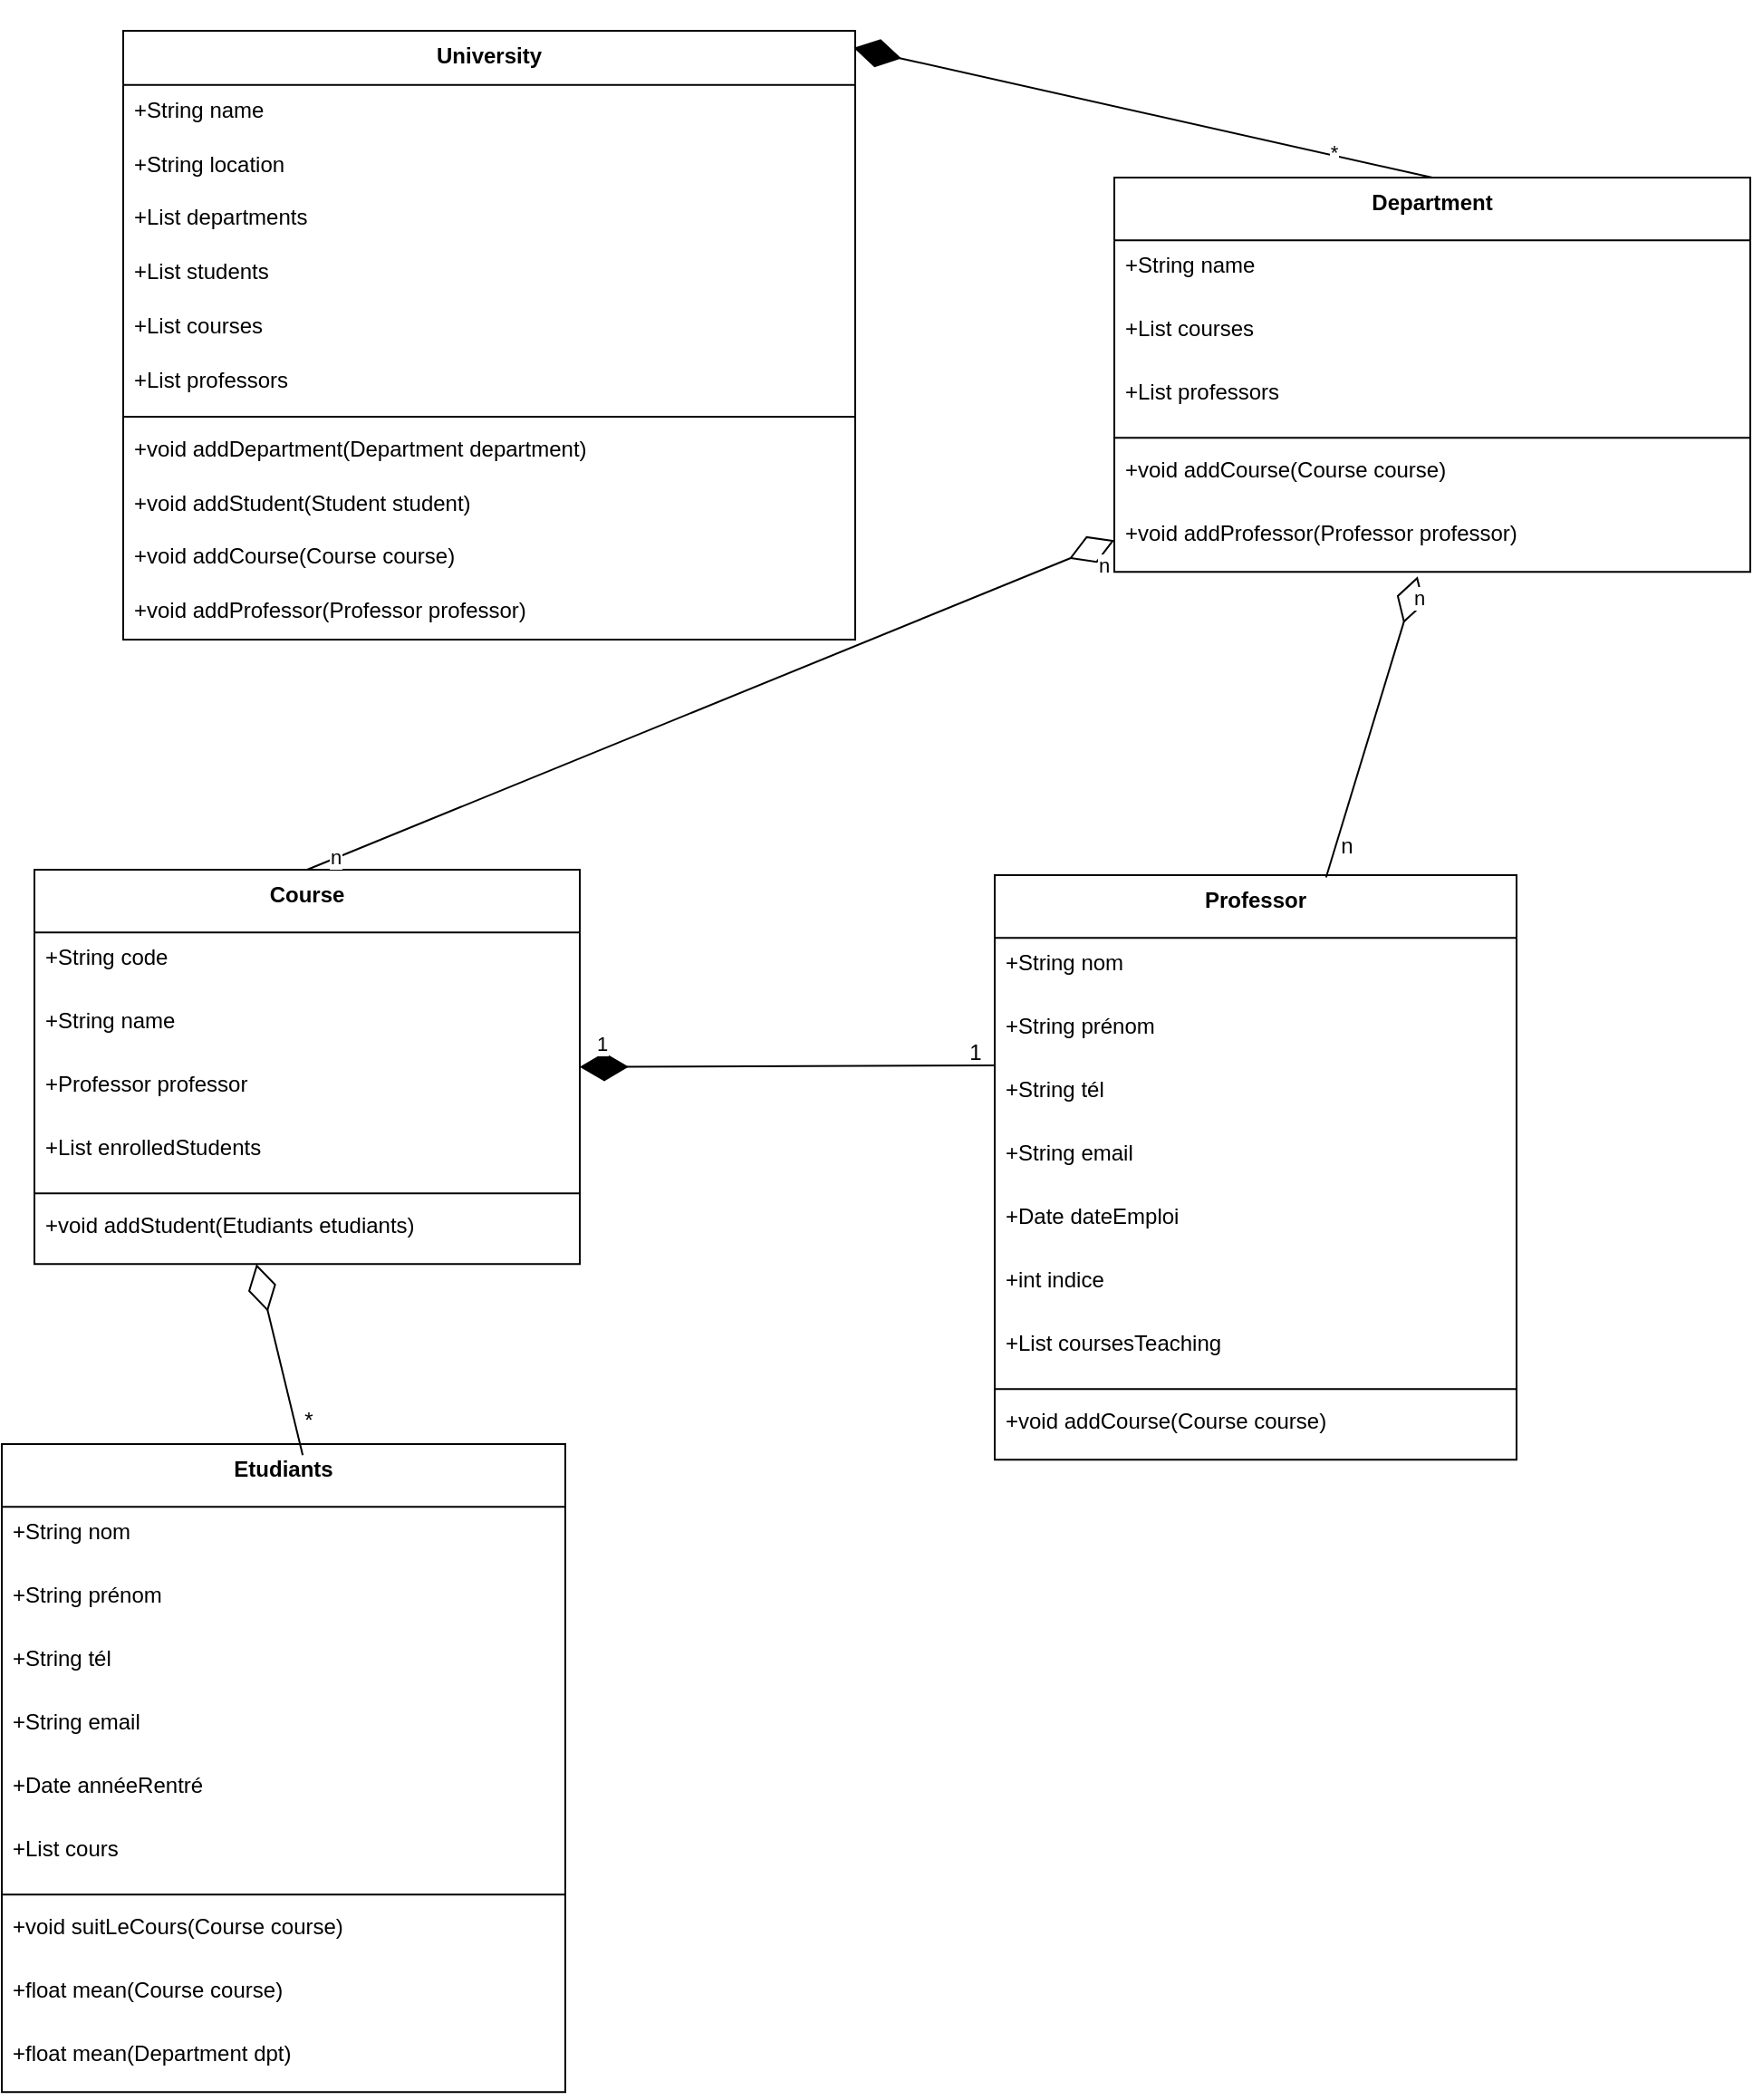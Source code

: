 <mxfile version="26.0.13" pages="2">
  <diagram name="Exo1" id="sPfNh4zAbn_uebSEmswL">
    <mxGraphModel dx="1050" dy="1385" grid="0" gridSize="10" guides="1" tooltips="1" connect="1" arrows="1" fold="1" page="1" pageScale="1" pageWidth="1169" pageHeight="827" background="none" math="0" shadow="0">
      <root>
        <mxCell id="0" />
        <mxCell id="1" parent="0" />
        <mxCell id="2" value="University" style="swimlane;fontStyle=1;align=center;verticalAlign=top;childLayout=stackLayout;horizontal=1;startSize=29.818;horizontalStack=0;resizeParent=1;resizeParentMax=0;resizeLast=0;collapsible=0;marginBottom=0;" parent="1" vertex="1">
          <mxGeometry x="137" y="8" width="404" height="336" as="geometry" />
        </mxCell>
        <mxCell id="3" value="+String name" style="text;strokeColor=none;fillColor=none;align=left;verticalAlign=top;spacingLeft=4;spacingRight=4;overflow=hidden;rotatable=0;points=[[0,0.5],[1,0.5]];portConstraint=eastwest;" parent="2" vertex="1">
          <mxGeometry y="30" width="404" height="30" as="geometry" />
        </mxCell>
        <mxCell id="4" value="+String location" style="text;strokeColor=none;fillColor=none;align=left;verticalAlign=top;spacingLeft=4;spacingRight=4;overflow=hidden;rotatable=0;points=[[0,0.5],[1,0.5]];portConstraint=eastwest;" parent="2" vertex="1">
          <mxGeometry y="60" width="404" height="30" as="geometry" />
        </mxCell>
        <mxCell id="5" value="+List departments" style="text;strokeColor=none;fillColor=none;align=left;verticalAlign=top;spacingLeft=4;spacingRight=4;overflow=hidden;rotatable=0;points=[[0,0.5],[1,0.5]];portConstraint=eastwest;" parent="2" vertex="1">
          <mxGeometry y="89" width="404" height="30" as="geometry" />
        </mxCell>
        <mxCell id="6" value="+List students" style="text;strokeColor=none;fillColor=none;align=left;verticalAlign=top;spacingLeft=4;spacingRight=4;overflow=hidden;rotatable=0;points=[[0,0.5],[1,0.5]];portConstraint=eastwest;" parent="2" vertex="1">
          <mxGeometry y="119" width="404" height="30" as="geometry" />
        </mxCell>
        <mxCell id="7" value="+List courses" style="text;strokeColor=none;fillColor=none;align=left;verticalAlign=top;spacingLeft=4;spacingRight=4;overflow=hidden;rotatable=0;points=[[0,0.5],[1,0.5]];portConstraint=eastwest;" parent="2" vertex="1">
          <mxGeometry y="149" width="404" height="30" as="geometry" />
        </mxCell>
        <mxCell id="8" value="+List professors" style="text;strokeColor=none;fillColor=none;align=left;verticalAlign=top;spacingLeft=4;spacingRight=4;overflow=hidden;rotatable=0;points=[[0,0.5],[1,0.5]];portConstraint=eastwest;" parent="2" vertex="1">
          <mxGeometry y="179" width="404" height="30" as="geometry" />
        </mxCell>
        <mxCell id="9" style="line;strokeWidth=1;fillColor=none;align=left;verticalAlign=middle;spacingTop=-1;spacingLeft=3;spacingRight=3;rotatable=0;labelPosition=right;points=[];portConstraint=eastwest;strokeColor=inherit;" parent="2" vertex="1">
          <mxGeometry y="209" width="404" height="8" as="geometry" />
        </mxCell>
        <mxCell id="10" value="+void addDepartment(Department department)" style="text;strokeColor=none;fillColor=none;align=left;verticalAlign=top;spacingLeft=4;spacingRight=4;overflow=hidden;rotatable=0;points=[[0,0.5],[1,0.5]];portConstraint=eastwest;" parent="2" vertex="1">
          <mxGeometry y="217" width="404" height="30" as="geometry" />
        </mxCell>
        <mxCell id="11" value="+void addStudent(Student student)" style="text;strokeColor=none;fillColor=none;align=left;verticalAlign=top;spacingLeft=4;spacingRight=4;overflow=hidden;rotatable=0;points=[[0,0.5],[1,0.5]];portConstraint=eastwest;" parent="2" vertex="1">
          <mxGeometry y="247" width="404" height="30" as="geometry" />
        </mxCell>
        <mxCell id="12" value="+void addCourse(Course course)" style="text;strokeColor=none;fillColor=none;align=left;verticalAlign=top;spacingLeft=4;spacingRight=4;overflow=hidden;rotatable=0;points=[[0,0.5],[1,0.5]];portConstraint=eastwest;" parent="2" vertex="1">
          <mxGeometry y="276" width="404" height="30" as="geometry" />
        </mxCell>
        <mxCell id="13" value="+void addProfessor(Professor professor)" style="text;strokeColor=none;fillColor=none;align=left;verticalAlign=top;spacingLeft=4;spacingRight=4;overflow=hidden;rotatable=0;points=[[0,0.5],[1,0.5]];portConstraint=eastwest;" parent="2" vertex="1">
          <mxGeometry y="306" width="404" height="30" as="geometry" />
        </mxCell>
        <mxCell id="14" value="Department" style="swimlane;fontStyle=1;align=center;verticalAlign=top;childLayout=stackLayout;horizontal=1;startSize=34.667;horizontalStack=0;resizeParent=1;resizeParentMax=0;resizeLast=0;collapsible=0;marginBottom=0;" parent="1" vertex="1">
          <mxGeometry x="684" y="89" width="351" height="217.667" as="geometry" />
        </mxCell>
        <mxCell id="15" value="+String name" style="text;strokeColor=none;fillColor=none;align=left;verticalAlign=top;spacingLeft=4;spacingRight=4;overflow=hidden;rotatable=0;points=[[0,0.5],[1,0.5]];portConstraint=eastwest;" parent="14" vertex="1">
          <mxGeometry y="34.667" width="351" height="35" as="geometry" />
        </mxCell>
        <mxCell id="16" value="+List courses" style="text;strokeColor=none;fillColor=none;align=left;verticalAlign=top;spacingLeft=4;spacingRight=4;overflow=hidden;rotatable=0;points=[[0,0.5],[1,0.5]];portConstraint=eastwest;" parent="14" vertex="1">
          <mxGeometry y="69.667" width="351" height="35" as="geometry" />
        </mxCell>
        <mxCell id="17" value="+List professors" style="text;strokeColor=none;fillColor=none;align=left;verticalAlign=top;spacingLeft=4;spacingRight=4;overflow=hidden;rotatable=0;points=[[0,0.5],[1,0.5]];portConstraint=eastwest;" parent="14" vertex="1">
          <mxGeometry y="104.667" width="351" height="35" as="geometry" />
        </mxCell>
        <mxCell id="18" style="line;strokeWidth=1;fillColor=none;align=left;verticalAlign=middle;spacingTop=-1;spacingLeft=3;spacingRight=3;rotatable=0;labelPosition=right;points=[];portConstraint=eastwest;strokeColor=inherit;" parent="14" vertex="1">
          <mxGeometry y="139.667" width="351" height="8" as="geometry" />
        </mxCell>
        <mxCell id="19" value="+void addCourse(Course course)" style="text;strokeColor=none;fillColor=none;align=left;verticalAlign=top;spacingLeft=4;spacingRight=4;overflow=hidden;rotatable=0;points=[[0,0.5],[1,0.5]];portConstraint=eastwest;" parent="14" vertex="1">
          <mxGeometry y="147.667" width="351" height="35" as="geometry" />
        </mxCell>
        <mxCell id="20" value="+void addProfessor(Professor professor)" style="text;strokeColor=none;fillColor=none;align=left;verticalAlign=top;spacingLeft=4;spacingRight=4;overflow=hidden;rotatable=0;points=[[0,0.5],[1,0.5]];portConstraint=eastwest;" parent="14" vertex="1">
          <mxGeometry y="182.667" width="351" height="35" as="geometry" />
        </mxCell>
        <mxCell id="21" value="Etudiants" style="swimlane;fontStyle=1;align=center;verticalAlign=top;childLayout=stackLayout;horizontal=1;startSize=34.667;horizontalStack=0;resizeParent=1;resizeParentMax=0;resizeLast=0;collapsible=0;marginBottom=0;" parent="1" vertex="1">
          <mxGeometry x="70" y="788" width="311" height="357.667" as="geometry" />
        </mxCell>
        <mxCell id="23" value="+String nom" style="text;strokeColor=none;fillColor=none;align=left;verticalAlign=top;spacingLeft=4;spacingRight=4;overflow=hidden;rotatable=0;points=[[0,0.5],[1,0.5]];portConstraint=eastwest;" parent="21" vertex="1">
          <mxGeometry y="34.667" width="311" height="35" as="geometry" />
        </mxCell>
        <mxCell id="4Jwu04VnnkNLEaOXxAYS-69" value="+String prénom" style="text;strokeColor=none;fillColor=none;align=left;verticalAlign=top;spacingLeft=4;spacingRight=4;overflow=hidden;rotatable=0;points=[[0,0.5],[1,0.5]];portConstraint=eastwest;" vertex="1" parent="21">
          <mxGeometry y="69.667" width="311" height="35" as="geometry" />
        </mxCell>
        <mxCell id="4Jwu04VnnkNLEaOXxAYS-70" value="+String tél" style="text;strokeColor=none;fillColor=none;align=left;verticalAlign=top;spacingLeft=4;spacingRight=4;overflow=hidden;rotatable=0;points=[[0,0.5],[1,0.5]];portConstraint=eastwest;" vertex="1" parent="21">
          <mxGeometry y="104.667" width="311" height="35" as="geometry" />
        </mxCell>
        <mxCell id="24" value="+String email" style="text;strokeColor=none;fillColor=none;align=left;verticalAlign=top;spacingLeft=4;spacingRight=4;overflow=hidden;rotatable=0;points=[[0,0.5],[1,0.5]];portConstraint=eastwest;" parent="21" vertex="1">
          <mxGeometry y="139.667" width="311" height="35" as="geometry" />
        </mxCell>
        <mxCell id="4Jwu04VnnkNLEaOXxAYS-71" value="+Date annéeRentré" style="text;strokeColor=none;fillColor=none;align=left;verticalAlign=top;spacingLeft=4;spacingRight=4;overflow=hidden;rotatable=0;points=[[0,0.5],[1,0.5]];portConstraint=eastwest;" vertex="1" parent="21">
          <mxGeometry y="174.667" width="311" height="35" as="geometry" />
        </mxCell>
        <mxCell id="25" value="+List cours" style="text;strokeColor=none;fillColor=none;align=left;verticalAlign=top;spacingLeft=4;spacingRight=4;overflow=hidden;rotatable=0;points=[[0,0.5],[1,0.5]];portConstraint=eastwest;" parent="21" vertex="1">
          <mxGeometry y="209.667" width="311" height="35" as="geometry" />
        </mxCell>
        <mxCell id="26" style="line;strokeWidth=1;fillColor=none;align=left;verticalAlign=middle;spacingTop=-1;spacingLeft=3;spacingRight=3;rotatable=0;labelPosition=right;points=[];portConstraint=eastwest;strokeColor=inherit;" parent="21" vertex="1">
          <mxGeometry y="244.667" width="311" height="8" as="geometry" />
        </mxCell>
        <mxCell id="27" value="+void suitLeCours(Course course)" style="text;strokeColor=none;fillColor=none;align=left;verticalAlign=top;spacingLeft=4;spacingRight=4;overflow=hidden;rotatable=0;points=[[0,0.5],[1,0.5]];portConstraint=eastwest;" parent="21" vertex="1">
          <mxGeometry y="252.667" width="311" height="35" as="geometry" />
        </mxCell>
        <mxCell id="4Jwu04VnnkNLEaOXxAYS-67" value="+float mean(Course course)" style="text;strokeColor=none;fillColor=none;align=left;verticalAlign=top;spacingLeft=4;spacingRight=4;overflow=hidden;rotatable=0;points=[[0,0.5],[1,0.5]];portConstraint=eastwest;" vertex="1" parent="21">
          <mxGeometry y="287.667" width="311" height="35" as="geometry" />
        </mxCell>
        <mxCell id="4Jwu04VnnkNLEaOXxAYS-68" value="+float mean(Department dpt)" style="text;strokeColor=none;fillColor=none;align=left;verticalAlign=top;spacingLeft=4;spacingRight=4;overflow=hidden;rotatable=0;points=[[0,0.5],[1,0.5]];portConstraint=eastwest;" vertex="1" parent="21">
          <mxGeometry y="322.667" width="311" height="35" as="geometry" />
        </mxCell>
        <mxCell id="28" value="Course" style="swimlane;fontStyle=1;align=center;verticalAlign=top;childLayout=stackLayout;horizontal=1;startSize=34.667;horizontalStack=0;resizeParent=1;resizeParentMax=0;resizeLast=0;collapsible=0;marginBottom=0;" parent="1" vertex="1">
          <mxGeometry x="88" y="471" width="301" height="217.667" as="geometry" />
        </mxCell>
        <mxCell id="29" value="+String code" style="text;strokeColor=none;fillColor=none;align=left;verticalAlign=top;spacingLeft=4;spacingRight=4;overflow=hidden;rotatable=0;points=[[0,0.5],[1,0.5]];portConstraint=eastwest;" parent="28" vertex="1">
          <mxGeometry y="34.667" width="301" height="35" as="geometry" />
        </mxCell>
        <mxCell id="30" value="+String name" style="text;strokeColor=none;fillColor=none;align=left;verticalAlign=top;spacingLeft=4;spacingRight=4;overflow=hidden;rotatable=0;points=[[0,0.5],[1,0.5]];portConstraint=eastwest;" parent="28" vertex="1">
          <mxGeometry y="69.667" width="301" height="35" as="geometry" />
        </mxCell>
        <mxCell id="31" value="+Professor professor" style="text;strokeColor=none;fillColor=none;align=left;verticalAlign=top;spacingLeft=4;spacingRight=4;overflow=hidden;rotatable=0;points=[[0,0.5],[1,0.5]];portConstraint=eastwest;" parent="28" vertex="1">
          <mxGeometry y="104.667" width="301" height="35" as="geometry" />
        </mxCell>
        <mxCell id="32" value="+List enrolledStudents" style="text;strokeColor=none;fillColor=none;align=left;verticalAlign=top;spacingLeft=4;spacingRight=4;overflow=hidden;rotatable=0;points=[[0,0.5],[1,0.5]];portConstraint=eastwest;" parent="28" vertex="1">
          <mxGeometry y="139.667" width="301" height="35" as="geometry" />
        </mxCell>
        <mxCell id="33" style="line;strokeWidth=1;fillColor=none;align=left;verticalAlign=middle;spacingTop=-1;spacingLeft=3;spacingRight=3;rotatable=0;labelPosition=right;points=[];portConstraint=eastwest;strokeColor=inherit;" parent="28" vertex="1">
          <mxGeometry y="174.667" width="301" height="8" as="geometry" />
        </mxCell>
        <mxCell id="34" value="+void addStudent(Etudiants etudiants)" style="text;strokeColor=none;fillColor=none;align=left;verticalAlign=top;spacingLeft=4;spacingRight=4;overflow=hidden;rotatable=0;points=[[0,0.5],[1,0.5]];portConstraint=eastwest;" parent="28" vertex="1">
          <mxGeometry y="182.667" width="301" height="35" as="geometry" />
        </mxCell>
        <mxCell id="35" value="Professor" style="swimlane;fontStyle=1;align=center;verticalAlign=top;childLayout=stackLayout;horizontal=1;startSize=34.667;horizontalStack=0;resizeParent=1;resizeParentMax=0;resizeLast=0;collapsible=0;marginBottom=0;" parent="1" vertex="1">
          <mxGeometry x="618" y="474" width="288" height="322.667" as="geometry" />
        </mxCell>
        <mxCell id="36" value="+String nom" style="text;strokeColor=none;fillColor=none;align=left;verticalAlign=top;spacingLeft=4;spacingRight=4;overflow=hidden;rotatable=0;points=[[0,0.5],[1,0.5]];portConstraint=eastwest;" parent="35" vertex="1">
          <mxGeometry y="34.667" width="288" height="35" as="geometry" />
        </mxCell>
        <mxCell id="37" value="+String prénom" style="text;strokeColor=none;fillColor=none;align=left;verticalAlign=top;spacingLeft=4;spacingRight=4;overflow=hidden;rotatable=0;points=[[0,0.5],[1,0.5]];portConstraint=eastwest;" parent="35" vertex="1">
          <mxGeometry y="69.667" width="288" height="35" as="geometry" />
        </mxCell>
        <mxCell id="4Jwu04VnnkNLEaOXxAYS-72" value="+String tél" style="text;strokeColor=none;fillColor=none;align=left;verticalAlign=top;spacingLeft=4;spacingRight=4;overflow=hidden;rotatable=0;points=[[0,0.5],[1,0.5]];portConstraint=eastwest;" vertex="1" parent="35">
          <mxGeometry y="104.667" width="288" height="35" as="geometry" />
        </mxCell>
        <mxCell id="4Jwu04VnnkNLEaOXxAYS-73" value="+String email" style="text;strokeColor=none;fillColor=none;align=left;verticalAlign=top;spacingLeft=4;spacingRight=4;overflow=hidden;rotatable=0;points=[[0,0.5],[1,0.5]];portConstraint=eastwest;" vertex="1" parent="35">
          <mxGeometry y="139.667" width="288" height="35" as="geometry" />
        </mxCell>
        <mxCell id="4Jwu04VnnkNLEaOXxAYS-74" value="+Date dateEmploi" style="text;strokeColor=none;fillColor=none;align=left;verticalAlign=top;spacingLeft=4;spacingRight=4;overflow=hidden;rotatable=0;points=[[0,0.5],[1,0.5]];portConstraint=eastwest;" vertex="1" parent="35">
          <mxGeometry y="174.667" width="288" height="35" as="geometry" />
        </mxCell>
        <mxCell id="38" value="+int indice" style="text;strokeColor=none;fillColor=none;align=left;verticalAlign=top;spacingLeft=4;spacingRight=4;overflow=hidden;rotatable=0;points=[[0,0.5],[1,0.5]];portConstraint=eastwest;" parent="35" vertex="1">
          <mxGeometry y="209.667" width="288" height="35" as="geometry" />
        </mxCell>
        <mxCell id="39" value="+List coursesTeaching" style="text;strokeColor=none;fillColor=none;align=left;verticalAlign=top;spacingLeft=4;spacingRight=4;overflow=hidden;rotatable=0;points=[[0,0.5],[1,0.5]];portConstraint=eastwest;" parent="35" vertex="1">
          <mxGeometry y="244.667" width="288" height="35" as="geometry" />
        </mxCell>
        <mxCell id="40" style="line;strokeWidth=1;fillColor=none;align=left;verticalAlign=middle;spacingTop=-1;spacingLeft=3;spacingRight=3;rotatable=0;labelPosition=right;points=[];portConstraint=eastwest;strokeColor=inherit;" parent="35" vertex="1">
          <mxGeometry y="279.667" width="288" height="8" as="geometry" />
        </mxCell>
        <mxCell id="41" value="+void addCourse(Course course)" style="text;strokeColor=none;fillColor=none;align=left;verticalAlign=top;spacingLeft=4;spacingRight=4;overflow=hidden;rotatable=0;points=[[0,0.5],[1,0.5]];portConstraint=eastwest;" parent="35" vertex="1">
          <mxGeometry y="287.667" width="288" height="35" as="geometry" />
        </mxCell>
        <mxCell id="5fWnoDi4qT-7e0RQ8iej-56" value="" style="endArrow=diamondThin;endFill=0;endSize=24;html=1;rounded=0;entryX=0.407;entryY=1;entryDx=0;entryDy=0;entryPerimeter=0;exitX=0.534;exitY=0.017;exitDx=0;exitDy=0;exitPerimeter=0;" edge="1" parent="1" source="21" target="34">
          <mxGeometry width="160" relative="1" as="geometry">
            <mxPoint x="176" y="984" as="sourcePoint" />
            <mxPoint x="249" y="1240" as="targetPoint" />
          </mxGeometry>
        </mxCell>
        <mxCell id="5fWnoDi4qT-7e0RQ8iej-61" value="" style="endArrow=diamondThin;endFill=1;endSize=24;html=1;rounded=0;exitX=0.5;exitY=0;exitDx=0;exitDy=0;entryX=0.998;entryY=0.028;entryDx=0;entryDy=0;entryPerimeter=0;" edge="1" parent="1" source="14" target="2">
          <mxGeometry width="160" relative="1" as="geometry">
            <mxPoint x="279" y="340" as="sourcePoint" />
            <mxPoint x="439" y="340" as="targetPoint" />
            <Array as="points" />
          </mxGeometry>
        </mxCell>
        <mxCell id="5fWnoDi4qT-7e0RQ8iej-62" value="*" style="edgeLabel;html=1;align=center;verticalAlign=middle;resizable=0;points=[];" vertex="1" connectable="0" parent="5fWnoDi4qT-7e0RQ8iej-61">
          <mxGeometry x="-0.622" y="-4" relative="1" as="geometry">
            <mxPoint x="5" y="3" as="offset" />
          </mxGeometry>
        </mxCell>
        <mxCell id="4Jwu04VnnkNLEaOXxAYS-56" value="" style="endArrow=diamondThin;endFill=0;endSize=24;html=1;rounded=0;exitX=0.5;exitY=0;exitDx=0;exitDy=0;entryX=0;entryY=0.5;entryDx=0;entryDy=0;" edge="1" parent="1" source="28" target="20">
          <mxGeometry width="160" relative="1" as="geometry">
            <mxPoint x="474" y="505" as="sourcePoint" />
            <mxPoint x="634" y="505" as="targetPoint" />
          </mxGeometry>
        </mxCell>
        <mxCell id="4Jwu04VnnkNLEaOXxAYS-57" value="n" style="edgeLabel;html=1;align=center;verticalAlign=middle;resizable=0;points=[];" vertex="1" connectable="0" parent="4Jwu04VnnkNLEaOXxAYS-56">
          <mxGeometry x="-0.933" y="1" relative="1" as="geometry">
            <mxPoint x="1" as="offset" />
          </mxGeometry>
        </mxCell>
        <mxCell id="4Jwu04VnnkNLEaOXxAYS-58" value="n" style="edgeLabel;html=1;align=center;verticalAlign=middle;resizable=0;points=[];" vertex="1" connectable="0" parent="4Jwu04VnnkNLEaOXxAYS-56">
          <mxGeometry x="0.956" y="-10" relative="1" as="geometry">
            <mxPoint as="offset" />
          </mxGeometry>
        </mxCell>
        <mxCell id="4Jwu04VnnkNLEaOXxAYS-59" value="" style="endArrow=diamondThin;endFill=0;endSize=24;html=1;rounded=0;entryX=0.477;entryY=1.072;entryDx=0;entryDy=0;entryPerimeter=0;exitX=0.635;exitY=0.004;exitDx=0;exitDy=0;exitPerimeter=0;" edge="1" parent="1" source="35" target="20">
          <mxGeometry width="160" relative="1" as="geometry">
            <mxPoint x="523" y="441" as="sourcePoint" />
            <mxPoint x="683" y="441" as="targetPoint" />
          </mxGeometry>
        </mxCell>
        <mxCell id="4Jwu04VnnkNLEaOXxAYS-60" value="n" style="edgeLabel;html=1;align=center;verticalAlign=middle;resizable=0;points=[];" vertex="1" connectable="0" parent="4Jwu04VnnkNLEaOXxAYS-59">
          <mxGeometry x="0.872" y="-4" relative="1" as="geometry">
            <mxPoint as="offset" />
          </mxGeometry>
        </mxCell>
        <mxCell id="4Jwu04VnnkNLEaOXxAYS-61" value="n" style="text;html=1;align=center;verticalAlign=middle;resizable=0;points=[];autosize=1;strokeColor=none;fillColor=none;" vertex="1" parent="1">
          <mxGeometry x="799" y="445" width="25" height="26" as="geometry" />
        </mxCell>
        <mxCell id="4Jwu04VnnkNLEaOXxAYS-63" value="" style="endArrow=diamondThin;endFill=1;endSize=24;html=1;rounded=0;entryX=1;entryY=0.5;entryDx=0;entryDy=0;exitX=-0.001;exitY=1.01;exitDx=0;exitDy=0;exitPerimeter=0;" edge="1" parent="1" source="37" target="28">
          <mxGeometry width="160" relative="1" as="geometry">
            <mxPoint x="523" y="570" as="sourcePoint" />
            <mxPoint x="683" y="570" as="targetPoint" />
          </mxGeometry>
        </mxCell>
        <mxCell id="4Jwu04VnnkNLEaOXxAYS-64" value="1" style="edgeLabel;html=1;align=center;verticalAlign=middle;resizable=0;points=[];" vertex="1" connectable="0" parent="4Jwu04VnnkNLEaOXxAYS-63">
          <mxGeometry x="0.895" relative="1" as="geometry">
            <mxPoint y="-13" as="offset" />
          </mxGeometry>
        </mxCell>
        <mxCell id="4Jwu04VnnkNLEaOXxAYS-65" value="1" style="text;html=1;align=center;verticalAlign=middle;resizable=0;points=[];autosize=1;strokeColor=none;fillColor=none;" vertex="1" parent="1">
          <mxGeometry x="594" y="559" width="25" height="26" as="geometry" />
        </mxCell>
        <mxCell id="4Jwu04VnnkNLEaOXxAYS-66" value="*" style="text;html=1;align=center;verticalAlign=middle;resizable=0;points=[];autosize=1;strokeColor=none;fillColor=none;" vertex="1" parent="1">
          <mxGeometry x="227" y="762" width="23" height="26" as="geometry" />
        </mxCell>
      </root>
    </mxGraphModel>
  </diagram>
  <diagram id="_-u-iUZwoej9O7ASS6or" name="Page-2">
    <mxGraphModel grid="0" page="1" gridSize="10" guides="1" tooltips="1" connect="1" arrows="1" fold="1" pageScale="1" pageWidth="1169" pageHeight="827" math="0" shadow="0">
      <root>
        <mxCell id="0" />
        <mxCell id="1" parent="0" />
      </root>
    </mxGraphModel>
  </diagram>
</mxfile>
